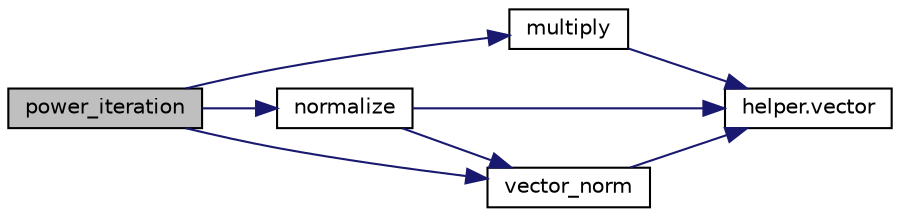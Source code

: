 digraph "power_iteration"
{
 // INTERACTIVE_SVG=YES
 // LATEX_PDF_SIZE
  edge [fontname="Helvetica",fontsize="10",labelfontname="Helvetica",labelfontsize="10"];
  node [fontname="Helvetica",fontsize="10",shape=record];
  rankdir="LR";
  Node1 [label="power_iteration",height=0.2,width=0.4,color="black", fillcolor="grey75", style="filled", fontcolor="black",tooltip=" "];
  Node1 -> Node2 [color="midnightblue",fontsize="10",style="solid",fontname="Helvetica"];
  Node2 [label="multiply",height=0.2,width=0.4,color="black", fillcolor="white", style="filled",URL="$eigen_8cxx.html#aabc5ca74b285f437273ca97c1f44c9e0",tooltip=" "];
  Node2 -> Node3 [color="midnightblue",fontsize="10",style="solid",fontname="Helvetica"];
  Node3 [label="helper.vector",height=0.2,width=0.4,color="black", fillcolor="white", style="filled",URL="$namespacehelper.html#a6a86af0e435c054cabd85eebb8a45782",tooltip=" "];
  Node1 -> Node4 [color="midnightblue",fontsize="10",style="solid",fontname="Helvetica"];
  Node4 [label="normalize",height=0.2,width=0.4,color="black", fillcolor="white", style="filled",URL="$eigen_8cxx.html#a4e6fa9aa25e3ac6cab32d6e42cf43142",tooltip=" "];
  Node4 -> Node3 [color="midnightblue",fontsize="10",style="solid",fontname="Helvetica"];
  Node4 -> Node5 [color="midnightblue",fontsize="10",style="solid",fontname="Helvetica"];
  Node5 [label="vector_norm",height=0.2,width=0.4,color="black", fillcolor="white", style="filled",URL="$eigen_8cxx.html#a825a5056aa8fbb18b890a43871124215",tooltip=" "];
  Node5 -> Node3 [color="midnightblue",fontsize="10",style="solid",fontname="Helvetica"];
  Node1 -> Node5 [color="midnightblue",fontsize="10",style="solid",fontname="Helvetica"];
}
